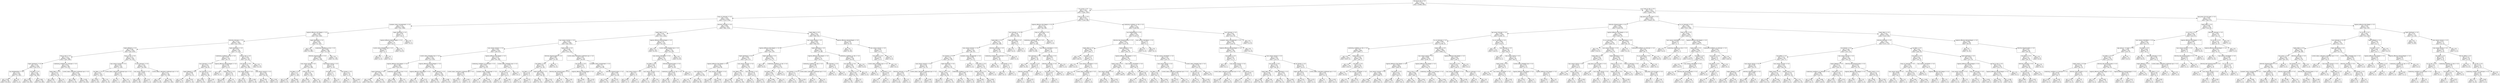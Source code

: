 digraph Tree {
node [shape=box, fontname="helvetica"] ;
edge [fontname="helvetica"] ;
0 [label="old_person_No <= 0.5\ngini = 0.357\nsamples = 25389\nvalue = [19486, 5903]"] ;
1 [label="icu_yn_No <= 0.5\ngini = 0.444\nsamples = 7767\nvalue = [2582, 5185]"] ;
0 -> 1 [labeldistance=2.5, labelangle=45, headlabel="True"] ;
2 [label="hosp_yn_Unknown <= 0.5\ngini = 0.325\nsamples = 6029\nvalue = [1233, 4796]"] ;
1 -> 2 ;
3 [label="symptom_status_Asymptomatic <= 0.5\ngini = 0.175\nsamples = 3638\nvalue = [352, 3286]"] ;
2 -> 3 ;
4 [label="regional_affluence_Rich Region <= 0.5\ngini = 0.168\nsamples = 3617\nvalue = [334, 3283]"] ;
3 -> 4 ;
5 [label="ethnicity_Unknown <= 0.5\ngini = 0.213\nsamples = 2663\nvalue = [322, 2341]"] ;
4 -> 5 ;
6 [label="region_Midwest <= 0.5\ngini = 0.189\nsamples = 2324\nvalue = [245, 2079]"] ;
5 -> 6 ;
7 [label="hosp_yn_No <= 0.5\ngini = 0.212\nsamples = 1690\nvalue = [204, 1486]"] ;
6 -> 7 ;
8 [label="region_Northeast <= 0.5\ngini = 0.179\nsamples = 1300\nvalue = [129, 1171]"] ;
7 -> 8 ;
9 [label="race_Multiple/Other <= 0.5\ngini = 0.147\nsamples = 892\nvalue = [71, 821]"] ;
8 -> 9 ;
10 [label="gini = 0.145\nsamples = 891\nvalue = [70, 821]"] ;
9 -> 10 ;
11 [label="gini = 0.0\nsamples = 1\nvalue = [1, 0]"] ;
9 -> 11 ;
12 [label="sex_Male <= 0.5\ngini = 0.244\nsamples = 408\nvalue = [58, 350]"] ;
8 -> 12 ;
13 [label="gini = 0.306\nsamples = 180\nvalue = [34, 146]"] ;
12 -> 13 ;
14 [label="gini = 0.188\nsamples = 228\nvalue = [24, 204]"] ;
12 -> 14 ;
15 [label="underlying_conditions_yn_Unknown <= 0.5\ngini = 0.311\nsamples = 390\nvalue = [75, 315]"] ;
7 -> 15 ;
16 [label="region_West <= 0.5\ngini = 0.473\nsamples = 52\nvalue = [32, 20]"] ;
15 -> 16 ;
17 [label="gini = 0.435\nsamples = 47\nvalue = [32, 15]"] ;
16 -> 17 ;
18 [label="gini = 0.0\nsamples = 5\nvalue = [0, 5]"] ;
16 -> 18 ;
19 [label="current_status_Laboratory-confirmed case <= 0.5\ngini = 0.222\nsamples = 338\nvalue = [43, 295]"] ;
15 -> 19 ;
20 [label="gini = 0.389\nsamples = 53\nvalue = [14, 39]"] ;
19 -> 20 ;
21 [label="gini = 0.183\nsamples = 285\nvalue = [29, 256]"] ;
19 -> 21 ;
22 [label="hosp_yn_Yes <= 0.5\ngini = 0.121\nsamples = 634\nvalue = [41, 593]"] ;
6 -> 22 ;
23 [label="case_season_Summer <= 0.5\ngini = 0.024\nsamples = 167\nvalue = [2, 165]"] ;
22 -> 23 ;
24 [label="sex_Male <= 0.5\ngini = 0.013\nsamples = 155\nvalue = [1, 154]"] ;
23 -> 24 ;
25 [label="gini = 0.023\nsamples = 85\nvalue = [1, 84]"] ;
24 -> 25 ;
26 [label="gini = 0.0\nsamples = 70\nvalue = [0, 70]"] ;
24 -> 26 ;
27 [label="current_status_Laboratory-confirmed case <= 0.5\ngini = 0.153\nsamples = 12\nvalue = [1, 11]"] ;
23 -> 27 ;
28 [label="gini = 0.5\nsamples = 2\nvalue = [1, 1]"] ;
27 -> 28 ;
29 [label="gini = 0.0\nsamples = 10\nvalue = [0, 10]"] ;
27 -> 29 ;
30 [label="icu_yn_Unknown <= 0.5\ngini = 0.153\nsamples = 467\nvalue = [39, 428]"] ;
22 -> 30 ;
31 [label="case_season_Summer <= 0.5\ngini = 0.053\nsamples = 74\nvalue = [2, 72]"] ;
30 -> 31 ;
32 [label="gini = 0.029\nsamples = 69\nvalue = [1, 68]"] ;
31 -> 32 ;
33 [label="gini = 0.32\nsamples = 5\nvalue = [1, 4]"] ;
31 -> 33 ;
34 [label="current_status_Laboratory-confirmed case <= 0.5\ngini = 0.171\nsamples = 393\nvalue = [37, 356]"] ;
30 -> 34 ;
35 [label="gini = 0.0\nsamples = 26\nvalue = [0, 26]"] ;
34 -> 35 ;
36 [label="gini = 0.181\nsamples = 367\nvalue = [37, 330]"] ;
34 -> 36 ;
37 [label="region_Northeast <= 0.5\ngini = 0.351\nsamples = 339\nvalue = [77, 262]"] ;
5 -> 37 ;
38 [label="underlying_conditions_yn_Yes <= 0.5\ngini = 0.475\nsamples = 116\nvalue = [45, 71]"] ;
37 -> 38 ;
39 [label="race_Unknown <= 0.5\ngini = 0.421\nsamples = 93\nvalue = [28, 65]"] ;
38 -> 39 ;
40 [label="region_Midwest <= 0.5\ngini = 0.498\nsamples = 32\nvalue = [15, 17]"] ;
39 -> 40 ;
41 [label="gini = 0.32\nsamples = 10\nvalue = [8, 2]"] ;
40 -> 41 ;
42 [label="gini = 0.434\nsamples = 22\nvalue = [7, 15]"] ;
40 -> 42 ;
43 [label="sex_Unknown <= 0.5\ngini = 0.335\nsamples = 61\nvalue = [13, 48]"] ;
39 -> 43 ;
44 [label="gini = 0.302\nsamples = 54\nvalue = [10, 44]"] ;
43 -> 44 ;
45 [label="gini = 0.49\nsamples = 7\nvalue = [3, 4]"] ;
43 -> 45 ;
46 [label="regional_affluence_Normal Region <= 0.5\ngini = 0.386\nsamples = 23\nvalue = [17, 6]"] ;
38 -> 46 ;
47 [label="gini = 0.0\nsamples = 3\nvalue = [0, 3]"] ;
46 -> 47 ;
48 [label="region_South <= 0.5\ngini = 0.255\nsamples = 20\nvalue = [17, 3]"] ;
46 -> 48 ;
49 [label="gini = 0.469\nsamples = 8\nvalue = [5, 3]"] ;
48 -> 49 ;
50 [label="gini = 0.0\nsamples = 12\nvalue = [12, 0]"] ;
48 -> 50 ;
51 [label="hosp_yn_No <= 0.5\ngini = 0.246\nsamples = 223\nvalue = [32, 191]"] ;
37 -> 51 ;
52 [label="sex_Female <= 0.5\ngini = 0.28\nsamples = 190\nvalue = [32, 158]"] ;
51 -> 52 ;
53 [label="case_season_Spring <= 0.5\ngini = 0.201\nsamples = 106\nvalue = [12, 94]"] ;
52 -> 53 ;
54 [label="gini = 0.172\nsamples = 84\nvalue = [8, 76]"] ;
53 -> 54 ;
55 [label="gini = 0.298\nsamples = 22\nvalue = [4, 18]"] ;
53 -> 55 ;
56 [label="case_season_Autumn <= 0.5\ngini = 0.363\nsamples = 84\nvalue = [20, 64]"] ;
52 -> 56 ;
57 [label="gini = 0.339\nsamples = 74\nvalue = [16, 58]"] ;
56 -> 57 ;
58 [label="gini = 0.48\nsamples = 10\nvalue = [4, 6]"] ;
56 -> 58 ;
59 [label="gini = 0.0\nsamples = 33\nvalue = [0, 33]"] ;
51 -> 59 ;
60 [label="region_Northeast <= 0.5\ngini = 0.025\nsamples = 954\nvalue = [12, 942]"] ;
4 -> 60 ;
61 [label="gini = 0.0\nsamples = 506\nvalue = [0, 506]"] ;
60 -> 61 ;
62 [label="underlying_conditions_yn_Yes <= 0.5\ngini = 0.052\nsamples = 448\nvalue = [12, 436]"] ;
60 -> 62 ;
63 [label="ethnicity_Hispanic/Latino <= 0.5\ngini = 0.085\nsamples = 270\nvalue = [12, 258]"] ;
62 -> 63 ;
64 [label="case_season_Spring <= 0.5\ngini = 0.075\nsamples = 258\nvalue = [10, 248]"] ;
63 -> 64 ;
65 [label="sex_Male <= 0.5\ngini = 0.117\nsamples = 112\nvalue = [7, 105]"] ;
64 -> 65 ;
66 [label="gini = 0.174\nsamples = 52\nvalue = [5, 47]"] ;
65 -> 66 ;
67 [label="gini = 0.064\nsamples = 60\nvalue = [2, 58]"] ;
65 -> 67 ;
68 [label="hosp_yn_No <= 0.5\ngini = 0.04\nsamples = 146\nvalue = [3, 143]"] ;
64 -> 68 ;
69 [label="gini = 0.053\nsamples = 110\nvalue = [3, 107]"] ;
68 -> 69 ;
70 [label="gini = 0.0\nsamples = 36\nvalue = [0, 36]"] ;
68 -> 70 ;
71 [label="case_season_Spring <= 0.5\ngini = 0.278\nsamples = 12\nvalue = [2, 10]"] ;
63 -> 71 ;
72 [label="sex_Male <= 0.5\ngini = 0.5\nsamples = 2\nvalue = [1, 1]"] ;
71 -> 72 ;
73 [label="gini = 0.0\nsamples = 1\nvalue = [0, 1]"] ;
72 -> 73 ;
74 [label="gini = 0.0\nsamples = 1\nvalue = [1, 0]"] ;
72 -> 74 ;
75 [label="sex_Female <= 0.5\ngini = 0.18\nsamples = 10\nvalue = [1, 9]"] ;
71 -> 75 ;
76 [label="gini = 0.0\nsamples = 7\nvalue = [0, 7]"] ;
75 -> 76 ;
77 [label="gini = 0.444\nsamples = 3\nvalue = [1, 2]"] ;
75 -> 77 ;
78 [label="gini = 0.0\nsamples = 178\nvalue = [0, 178]"] ;
62 -> 78 ;
79 [label="region_Northeast <= 0.5\ngini = 0.245\nsamples = 21\nvalue = [18, 3]"] ;
3 -> 79 ;
80 [label="regional_affluence_Normal Region <= 0.5\ngini = 0.1\nsamples = 19\nvalue = [18, 1]"] ;
79 -> 80 ;
81 [label="current_status_Probable Case <= 0.5\ngini = 0.444\nsamples = 3\nvalue = [2, 1]"] ;
80 -> 81 ;
82 [label="gini = 0.0\nsamples = 2\nvalue = [2, 0]"] ;
81 -> 82 ;
83 [label="gini = 0.0\nsamples = 1\nvalue = [0, 1]"] ;
81 -> 83 ;
84 [label="gini = 0.0\nsamples = 16\nvalue = [16, 0]"] ;
80 -> 84 ;
85 [label="gini = 0.0\nsamples = 2\nvalue = [0, 2]"] ;
79 -> 85 ;
86 [label="ethnicity_Unknown <= 0.5\ngini = 0.465\nsamples = 2391\nvalue = [881, 1510]"] ;
2 -> 86 ;
87 [label="region_West <= 0.5\ngini = 0.397\nsamples = 1728\nvalue = [472, 1256]"] ;
86 -> 87 ;
88 [label="case_season_Summer <= 0.5\ngini = 0.422\nsamples = 1509\nvalue = [456, 1053]"] ;
87 -> 88 ;
89 [label="case_season_Autumn <= 0.5\ngini = 0.395\nsamples = 1254\nvalue = [340, 914]"] ;
88 -> 89 ;
90 [label="current_status_Probable Case <= 0.5\ngini = 0.379\nsamples = 1091\nvalue = [277, 814]"] ;
89 -> 90 ;
91 [label="regional_affluence_Rich Region <= 0.5\ngini = 0.398\nsamples = 857\nvalue = [235, 622]"] ;
90 -> 91 ;
92 [label="region_Northeast <= 0.5\ngini = 0.382\nsamples = 724\nvalue = [186, 538]"] ;
91 -> 92 ;
93 [label="gini = 0.407\nsamples = 591\nvalue = [168, 423]"] ;
92 -> 93 ;
94 [label="gini = 0.234\nsamples = 133\nvalue = [18, 115]"] ;
92 -> 94 ;
95 [label="underlying_conditions_yn_Yes <= 0.5\ngini = 0.465\nsamples = 133\nvalue = [49, 84]"] ;
91 -> 95 ;
96 [label="gini = 0.488\nsamples = 116\nvalue = [49, 67]"] ;
95 -> 96 ;
97 [label="gini = 0.0\nsamples = 17\nvalue = [0, 17]"] ;
95 -> 97 ;
98 [label="regional_affluence_Normal Region <= 0.5\ngini = 0.295\nsamples = 234\nvalue = [42, 192]"] ;
90 -> 98 ;
99 [label="regional_affluence_Poor Region <= 0.5\ngini = 0.081\nsamples = 94\nvalue = [4, 90]"] ;
98 -> 99 ;
100 [label="gini = 0.0\nsamples = 52\nvalue = [0, 52]"] ;
99 -> 100 ;
101 [label="gini = 0.172\nsamples = 42\nvalue = [4, 38]"] ;
99 -> 101 ;
102 [label="region_Midwest <= 0.5\ngini = 0.396\nsamples = 140\nvalue = [38, 102]"] ;
98 -> 102 ;
103 [label="gini = 0.483\nsamples = 59\nvalue = [24, 35]"] ;
102 -> 103 ;
104 [label="gini = 0.286\nsamples = 81\nvalue = [14, 67]"] ;
102 -> 104 ;
105 [label="regional_affluence_Rich Region <= 0.5\ngini = 0.474\nsamples = 163\nvalue = [63, 100]"] ;
89 -> 105 ;
106 [label="underlying_conditions_yn_Unknown <= 0.5\ngini = 0.457\nsamples = 150\nvalue = [53, 97]"] ;
105 -> 106 ;
107 [label="current_status_Laboratory-confirmed case <= 0.5\ngini = 0.498\nsamples = 15\nvalue = [8, 7]"] ;
106 -> 107 ;
108 [label="gini = 0.375\nsamples = 4\nvalue = [1, 3]"] ;
107 -> 108 ;
109 [label="gini = 0.463\nsamples = 11\nvalue = [7, 4]"] ;
107 -> 109 ;
110 [label="symptom_status_Symptomatic <= 0.5\ngini = 0.444\nsamples = 135\nvalue = [45, 90]"] ;
106 -> 110 ;
111 [label="gini = 0.0\nsamples = 1\nvalue = [1, 0]"] ;
110 -> 111 ;
112 [label="gini = 0.441\nsamples = 134\nvalue = [44, 90]"] ;
110 -> 112 ;
113 [label="current_status_Probable Case <= 0.5\ngini = 0.355\nsamples = 13\nvalue = [10, 3]"] ;
105 -> 113 ;
114 [label="sex_Female <= 0.5\ngini = 0.278\nsamples = 12\nvalue = [10, 2]"] ;
113 -> 114 ;
115 [label="gini = 0.0\nsamples = 3\nvalue = [3, 0]"] ;
114 -> 115 ;
116 [label="gini = 0.346\nsamples = 9\nvalue = [7, 2]"] ;
114 -> 116 ;
117 [label="gini = 0.0\nsamples = 1\nvalue = [0, 1]"] ;
113 -> 117 ;
118 [label="region_South <= 0.5\ngini = 0.496\nsamples = 255\nvalue = [116, 139]"] ;
88 -> 118 ;
119 [label="ethnicity_Hispanic/Latino <= 0.5\ngini = 0.484\nsamples = 122\nvalue = [72, 50]"] ;
118 -> 119 ;
120 [label="race_White <= 0.5\ngini = 0.456\nsamples = 111\nvalue = [72, 39]"] ;
119 -> 120 ;
121 [label="sex_Male <= 0.5\ngini = 0.219\nsamples = 8\nvalue = [7, 1]"] ;
120 -> 121 ;
122 [label="gini = 0.0\nsamples = 4\nvalue = [4, 0]"] ;
121 -> 122 ;
123 [label="gini = 0.375\nsamples = 4\nvalue = [3, 1]"] ;
121 -> 123 ;
124 [label="region_Northeast <= 0.5\ngini = 0.466\nsamples = 103\nvalue = [65, 38]"] ;
120 -> 124 ;
125 [label="gini = 0.481\nsamples = 62\nvalue = [37, 25]"] ;
124 -> 125 ;
126 [label="gini = 0.433\nsamples = 41\nvalue = [28, 13]"] ;
124 -> 126 ;
127 [label="gini = 0.0\nsamples = 11\nvalue = [0, 11]"] ;
119 -> 127 ;
128 [label="current_status_Laboratory-confirmed case <= 0.5\ngini = 0.443\nsamples = 133\nvalue = [44, 89]"] ;
118 -> 128 ;
129 [label="sex_Female <= 0.5\ngini = 0.415\nsamples = 17\nvalue = [12, 5]"] ;
128 -> 129 ;
130 [label="ethnicity_Non-Hispanic/Latino <= 0.5\ngini = 0.469\nsamples = 8\nvalue = [5, 3]"] ;
129 -> 130 ;
131 [label="gini = 0.0\nsamples = 1\nvalue = [1, 0]"] ;
130 -> 131 ;
132 [label="gini = 0.49\nsamples = 7\nvalue = [4, 3]"] ;
130 -> 132 ;
133 [label="regional_affluence_Normal Region <= 0.5\ngini = 0.346\nsamples = 9\nvalue = [7, 2]"] ;
129 -> 133 ;
134 [label="gini = 0.444\nsamples = 3\nvalue = [2, 1]"] ;
133 -> 134 ;
135 [label="gini = 0.278\nsamples = 6\nvalue = [5, 1]"] ;
133 -> 135 ;
136 [label="symptom_status_Symptomatic <= 0.5\ngini = 0.4\nsamples = 116\nvalue = [32, 84]"] ;
128 -> 136 ;
137 [label="gini = 0.0\nsamples = 1\nvalue = [1, 0]"] ;
136 -> 137 ;
138 [label="ethnicity_Hispanic/Latino <= 0.5\ngini = 0.394\nsamples = 115\nvalue = [31, 84]"] ;
136 -> 138 ;
139 [label="gini = 0.413\nsamples = 103\nvalue = [30, 73]"] ;
138 -> 139 ;
140 [label="gini = 0.153\nsamples = 12\nvalue = [1, 11]"] ;
138 -> 140 ;
141 [label="regional_affluence_Normal Region <= 0.5\ngini = 0.135\nsamples = 219\nvalue = [16, 203]"] ;
87 -> 141 ;
142 [label="gini = 0.0\nsamples = 99\nvalue = [0, 99]"] ;
141 -> 142 ;
143 [label="current_status_Probable Case <= 0.5\ngini = 0.231\nsamples = 120\nvalue = [16, 104]"] ;
141 -> 143 ;
144 [label="case_season_Cold Winter <= 0.5\ngini = 0.29\nsamples = 91\nvalue = [16, 75]"] ;
143 -> 144 ;
145 [label="sex_Male <= 0.5\ngini = 0.408\nsamples = 35\nvalue = [10, 25]"] ;
144 -> 145 ;
146 [label="case_season_Spring <= 0.5\ngini = 0.5\nsamples = 14\nvalue = [7, 7]"] ;
145 -> 146 ;
147 [label="gini = 0.463\nsamples = 11\nvalue = [4, 7]"] ;
146 -> 147 ;
148 [label="gini = 0.0\nsamples = 3\nvalue = [3, 0]"] ;
146 -> 148 ;
149 [label="case_season_Summer <= 0.5\ngini = 0.245\nsamples = 21\nvalue = [3, 18]"] ;
145 -> 149 ;
150 [label="gini = 0.0\nsamples = 11\nvalue = [0, 11]"] ;
149 -> 150 ;
151 [label="gini = 0.42\nsamples = 10\nvalue = [3, 7]"] ;
149 -> 151 ;
152 [label="ethnicity_Hispanic/Latino <= 0.5\ngini = 0.191\nsamples = 56\nvalue = [6, 50]"] ;
144 -> 152 ;
153 [label="underlying_conditions_yn_Yes <= 0.5\ngini = 0.215\nsamples = 49\nvalue = [6, 43]"] ;
152 -> 153 ;
154 [label="gini = 0.236\nsamples = 44\nvalue = [6, 38]"] ;
153 -> 154 ;
155 [label="gini = 0.0\nsamples = 5\nvalue = [0, 5]"] ;
153 -> 155 ;
156 [label="gini = 0.0\nsamples = 7\nvalue = [0, 7]"] ;
152 -> 156 ;
157 [label="gini = 0.0\nsamples = 29\nvalue = [0, 29]"] ;
143 -> 157 ;
158 [label="region_West <= 0.5\ngini = 0.473\nsamples = 663\nvalue = [409, 254]"] ;
86 -> 158 ;
159 [label="case_season_Spring <= 0.5\ngini = 0.459\nsamples = 622\nvalue = [400, 222]"] ;
158 -> 159 ;
160 [label="regional_affluence_Rich Region <= 0.5\ngini = 0.413\nsamples = 459\nvalue = [325, 134]"] ;
159 -> 160 ;
161 [label="region_Northeast <= 0.5\ngini = 0.469\nsamples = 311\nvalue = [194, 117]"] ;
160 -> 161 ;
162 [label="regional_affluence_Poor Region <= 0.5\ngini = 0.346\nsamples = 180\nvalue = [140, 40]"] ;
161 -> 162 ;
163 [label="race_Unknown <= 0.5\ngini = 0.3\nsamples = 163\nvalue = [133, 30]"] ;
162 -> 163 ;
164 [label="gini = 0.0\nsamples = 43\nvalue = [43, 0]"] ;
163 -> 164 ;
165 [label="gini = 0.375\nsamples = 120\nvalue = [90, 30]"] ;
163 -> 165 ;
166 [label="case_season_Cold Winter <= 0.5\ngini = 0.484\nsamples = 17\nvalue = [7, 10]"] ;
162 -> 166 ;
167 [label="gini = 0.469\nsamples = 8\nvalue = [5, 3]"] ;
166 -> 167 ;
168 [label="gini = 0.346\nsamples = 9\nvalue = [2, 7]"] ;
166 -> 168 ;
169 [label="case_season_Summer <= 0.5\ngini = 0.485\nsamples = 131\nvalue = [54, 77]"] ;
161 -> 169 ;
170 [label="race_White <= 0.5\ngini = 0.434\nsamples = 107\nvalue = [34, 73]"] ;
169 -> 170 ;
171 [label="gini = 0.499\nsamples = 46\nvalue = [22, 24]"] ;
170 -> 171 ;
172 [label="gini = 0.316\nsamples = 61\nvalue = [12, 49]"] ;
170 -> 172 ;
173 [label="race_Unknown <= 0.5\ngini = 0.278\nsamples = 24\nvalue = [20, 4]"] ;
169 -> 173 ;
174 [label="gini = 0.0\nsamples = 8\nvalue = [8, 0]"] ;
173 -> 174 ;
175 [label="gini = 0.375\nsamples = 16\nvalue = [12, 4]"] ;
173 -> 175 ;
176 [label="region_Northeast <= 0.5\ngini = 0.203\nsamples = 148\nvalue = [131, 17]"] ;
160 -> 176 ;
177 [label="gini = 0.0\nsamples = 6\nvalue = [0, 6]"] ;
176 -> 177 ;
178 [label="underlying_conditions_yn_Yes <= 0.5\ngini = 0.143\nsamples = 142\nvalue = [131, 11]"] ;
176 -> 178 ;
179 [label="race_Black <= 0.5\ngini = 0.096\nsamples = 138\nvalue = [131, 7]"] ;
178 -> 179 ;
180 [label="gini = 0.084\nsamples = 136\nvalue = [130, 6]"] ;
179 -> 180 ;
181 [label="gini = 0.5\nsamples = 2\nvalue = [1, 1]"] ;
179 -> 181 ;
182 [label="gini = 0.0\nsamples = 4\nvalue = [0, 4]"] ;
178 -> 182 ;
183 [label="region_Northeast <= 0.5\ngini = 0.497\nsamples = 163\nvalue = [75, 88]"] ;
159 -> 183 ;
184 [label="regional_affluence_Poor Region <= 0.5\ngini = 0.33\nsamples = 24\nvalue = [19, 5]"] ;
183 -> 184 ;
185 [label="underlying_conditions_yn_Yes <= 0.5\ngini = 0.188\nsamples = 19\nvalue = [17, 2]"] ;
184 -> 185 ;
186 [label="sex_Female <= 0.5\ngini = 0.111\nsamples = 17\nvalue = [16, 1]"] ;
185 -> 186 ;
187 [label="gini = 0.0\nsamples = 10\nvalue = [10, 0]"] ;
186 -> 187 ;
188 [label="gini = 0.245\nsamples = 7\nvalue = [6, 1]"] ;
186 -> 188 ;
189 [label="current_status_Laboratory-confirmed case <= 0.5\ngini = 0.5\nsamples = 2\nvalue = [1, 1]"] ;
185 -> 189 ;
190 [label="gini = 0.0\nsamples = 1\nvalue = [1, 0]"] ;
189 -> 190 ;
191 [label="gini = 0.0\nsamples = 1\nvalue = [0, 1]"] ;
189 -> 191 ;
192 [label="sex_Unknown <= 0.5\ngini = 0.48\nsamples = 5\nvalue = [2, 3]"] ;
184 -> 192 ;
193 [label="gini = 0.0\nsamples = 3\nvalue = [0, 3]"] ;
192 -> 193 ;
194 [label="gini = 0.0\nsamples = 2\nvalue = [2, 0]"] ;
192 -> 194 ;
195 [label="underlying_conditions_yn_Yes <= 0.5\ngini = 0.481\nsamples = 139\nvalue = [56, 83]"] ;
183 -> 195 ;
196 [label="sex_Unknown <= 0.5\ngini = 0.489\nsamples = 131\nvalue = [56, 75]"] ;
195 -> 196 ;
197 [label="race_Asian <= 0.5\ngini = 0.487\nsamples = 129\nvalue = [54, 75]"] ;
196 -> 197 ;
198 [label="gini = 0.485\nsamples = 128\nvalue = [53, 75]"] ;
197 -> 198 ;
199 [label="gini = 0.0\nsamples = 1\nvalue = [1, 0]"] ;
197 -> 199 ;
200 [label="gini = 0.0\nsamples = 2\nvalue = [2, 0]"] ;
196 -> 200 ;
201 [label="gini = 0.0\nsamples = 8\nvalue = [0, 8]"] ;
195 -> 201 ;
202 [label="regional_affluence_Normal Region <= 0.5\ngini = 0.343\nsamples = 41\nvalue = [9, 32]"] ;
158 -> 202 ;
203 [label="gini = 0.0\nsamples = 28\nvalue = [0, 28]"] ;
202 -> 203 ;
204 [label="case_season_Autumn <= 0.5\ngini = 0.426\nsamples = 13\nvalue = [9, 4]"] ;
202 -> 204 ;
205 [label="race_White <= 0.5\ngini = 0.494\nsamples = 9\nvalue = [5, 4]"] ;
204 -> 205 ;
206 [label="current_status_Probable Case <= 0.5\ngini = 0.408\nsamples = 7\nvalue = [5, 2]"] ;
205 -> 206 ;
207 [label="gini = 0.0\nsamples = 4\nvalue = [4, 0]"] ;
206 -> 207 ;
208 [label="sex_Female <= 0.5\ngini = 0.444\nsamples = 3\nvalue = [1, 2]"] ;
206 -> 208 ;
209 [label="gini = 0.0\nsamples = 1\nvalue = [0, 1]"] ;
208 -> 209 ;
210 [label="gini = 0.5\nsamples = 2\nvalue = [1, 1]"] ;
208 -> 210 ;
211 [label="gini = 0.0\nsamples = 2\nvalue = [0, 2]"] ;
205 -> 211 ;
212 [label="gini = 0.0\nsamples = 4\nvalue = [4, 0]"] ;
204 -> 212 ;
213 [label="hosp_yn_No <= 0.5\ngini = 0.347\nsamples = 1738\nvalue = [1349, 389]"] ;
1 -> 213 ;
214 [label="regional_affluence_Rich Region <= 0.5\ngini = 0.272\nsamples = 369\nvalue = [60, 309]"] ;
213 -> 214 ;
215 [label="race_Unknown <= 0.5\ngini = 0.359\nsamples = 239\nvalue = [56, 183]"] ;
214 -> 215 ;
216 [label="region_West <= 0.5\ngini = 0.34\nsamples = 230\nvalue = [50, 180]"] ;
215 -> 216 ;
217 [label="case_season_Summer <= 0.5\ngini = 0.371\nsamples = 195\nvalue = [48, 147]"] ;
216 -> 217 ;
218 [label="sex_Female <= 0.5\ngini = 0.34\nsamples = 166\nvalue = [36, 130]"] ;
217 -> 218 ;
219 [label="case_season_Autumn <= 0.5\ngini = 0.278\nsamples = 90\nvalue = [15, 75]"] ;
218 -> 219 ;
220 [label="ethnicity_Unknown <= 0.5\ngini = 0.226\nsamples = 77\nvalue = [10, 67]"] ;
219 -> 220 ;
221 [label="gini = 0.211\nsamples = 75\nvalue = [9, 66]"] ;
220 -> 221 ;
222 [label="gini = 0.5\nsamples = 2\nvalue = [1, 1]"] ;
220 -> 222 ;
223 [label="current_status_Laboratory-confirmed case <= 0.5\ngini = 0.473\nsamples = 13\nvalue = [5, 8]"] ;
219 -> 223 ;
224 [label="gini = 0.0\nsamples = 1\nvalue = [1, 0]"] ;
223 -> 224 ;
225 [label="gini = 0.444\nsamples = 12\nvalue = [4, 8]"] ;
223 -> 225 ;
226 [label="region_Northeast <= 0.5\ngini = 0.4\nsamples = 76\nvalue = [21, 55]"] ;
218 -> 226 ;
227 [label="hosp_yn_Yes <= 0.5\ngini = 0.452\nsamples = 58\nvalue = [20, 38]"] ;
226 -> 227 ;
228 [label="gini = 0.375\nsamples = 4\nvalue = [3, 1]"] ;
227 -> 228 ;
229 [label="gini = 0.431\nsamples = 54\nvalue = [17, 37]"] ;
227 -> 229 ;
230 [label="underlying_conditions_yn_Yes <= 0.5\ngini = 0.105\nsamples = 18\nvalue = [1, 17]"] ;
226 -> 230 ;
231 [label="gini = 0.0\nsamples = 8\nvalue = [0, 8]"] ;
230 -> 231 ;
232 [label="gini = 0.18\nsamples = 10\nvalue = [1, 9]"] ;
230 -> 232 ;
233 [label="symptom_status_Symptomatic <= 0.5\ngini = 0.485\nsamples = 29\nvalue = [12, 17]"] ;
217 -> 233 ;
234 [label="gini = 0.0\nsamples = 1\nvalue = [1, 0]"] ;
233 -> 234 ;
235 [label="race_Asian <= 0.5\ngini = 0.477\nsamples = 28\nvalue = [11, 17]"] ;
233 -> 235 ;
236 [label="region_South <= 0.5\ngini = 0.466\nsamples = 27\nvalue = [10, 17]"] ;
235 -> 236 ;
237 [label="gini = 0.346\nsamples = 9\nvalue = [2, 7]"] ;
236 -> 237 ;
238 [label="gini = 0.494\nsamples = 18\nvalue = [8, 10]"] ;
236 -> 238 ;
239 [label="gini = 0.0\nsamples = 1\nvalue = [1, 0]"] ;
235 -> 239 ;
240 [label="ethnicity_Unknown <= 0.5\ngini = 0.108\nsamples = 35\nvalue = [2, 33]"] ;
216 -> 240 ;
241 [label="underlying_conditions_yn_Unknown <= 0.5\ngini = 0.057\nsamples = 34\nvalue = [1, 33]"] ;
240 -> 241 ;
242 [label="gini = 0.0\nsamples = 29\nvalue = [0, 29]"] ;
241 -> 242 ;
243 [label="sex_Female <= 0.5\ngini = 0.32\nsamples = 5\nvalue = [1, 4]"] ;
241 -> 243 ;
244 [label="gini = 0.0\nsamples = 3\nvalue = [0, 3]"] ;
243 -> 244 ;
245 [label="gini = 0.5\nsamples = 2\nvalue = [1, 1]"] ;
243 -> 245 ;
246 [label="gini = 0.0\nsamples = 1\nvalue = [1, 0]"] ;
240 -> 246 ;
247 [label="region_Northeast <= 0.5\ngini = 0.444\nsamples = 9\nvalue = [6, 3]"] ;
215 -> 247 ;
248 [label="gini = 0.0\nsamples = 6\nvalue = [6, 0]"] ;
247 -> 248 ;
249 [label="gini = 0.0\nsamples = 3\nvalue = [0, 3]"] ;
247 -> 249 ;
250 [label="hosp_yn_Unknown <= 0.5\ngini = 0.06\nsamples = 130\nvalue = [4, 126]"] ;
214 -> 250 ;
251 [label="underlying_conditions_yn_Yes <= 0.5\ngini = 0.045\nsamples = 129\nvalue = [3, 126]"] ;
250 -> 251 ;
252 [label="gini = 0.0\nsamples = 98\nvalue = [0, 98]"] ;
251 -> 252 ;
253 [label="case_season_Cold Winter <= 0.5\ngini = 0.175\nsamples = 31\nvalue = [3, 28]"] ;
251 -> 253 ;
254 [label="race_Unknown <= 0.5\ngini = 0.074\nsamples = 26\nvalue = [1, 25]"] ;
253 -> 254 ;
255 [label="gini = 0.0\nsamples = 20\nvalue = [0, 20]"] ;
254 -> 255 ;
256 [label="sex_Male <= 0.5\ngini = 0.278\nsamples = 6\nvalue = [1, 5]"] ;
254 -> 256 ;
257 [label="ethnicity_Unknown <= 0.5\ngini = 0.32\nsamples = 5\nvalue = [1, 4]"] ;
256 -> 257 ;
258 [label="gini = 0.0\nsamples = 1\nvalue = [0, 1]"] ;
257 -> 258 ;
259 [label="gini = 0.375\nsamples = 4\nvalue = [1, 3]"] ;
257 -> 259 ;
260 [label="gini = 0.0\nsamples = 1\nvalue = [0, 1]"] ;
256 -> 260 ;
261 [label="region_Northeast <= 0.5\ngini = 0.48\nsamples = 5\nvalue = [2, 3]"] ;
253 -> 261 ;
262 [label="ethnicity_Unknown <= 0.5\ngini = 0.375\nsamples = 4\nvalue = [1, 3]"] ;
261 -> 262 ;
263 [label="sex_Male <= 0.5\ngini = 0.444\nsamples = 3\nvalue = [1, 2]"] ;
262 -> 263 ;
264 [label="gini = 0.0\nsamples = 1\nvalue = [0, 1]"] ;
263 -> 264 ;
265 [label="gini = 0.5\nsamples = 2\nvalue = [1, 1]"] ;
263 -> 265 ;
266 [label="gini = 0.0\nsamples = 1\nvalue = [0, 1]"] ;
262 -> 266 ;
267 [label="gini = 0.0\nsamples = 1\nvalue = [1, 0]"] ;
261 -> 267 ;
268 [label="gini = 0.0\nsamples = 1\nvalue = [1, 0]"] ;
250 -> 268 ;
269 [label="underlying_conditions_yn_Yes <= 0.5\ngini = 0.11\nsamples = 1369\nvalue = [1289, 80]"] ;
213 -> 269 ;
270 [label="race_Multiple/Other <= 0.5\ngini = 0.042\nsamples = 1163\nvalue = [1138, 25]"] ;
269 -> 270 ;
271 [label="ethnicity_Non-Hispanic/Latino <= 0.5\ngini = 0.041\nsamples = 1159\nvalue = [1135, 24]"] ;
270 -> 271 ;
272 [label="region_West <= 0.5\ngini = 0.005\nsamples = 370\nvalue = [369, 1]"] ;
271 -> 272 ;
273 [label="gini = 0.0\nsamples = 345\nvalue = [345, 0]"] ;
272 -> 273 ;
274 [label="sex_Male <= 0.5\ngini = 0.077\nsamples = 25\nvalue = [24, 1]"] ;
272 -> 274 ;
275 [label="gini = 0.0\nsamples = 13\nvalue = [13, 0]"] ;
274 -> 275 ;
276 [label="case_season_Cold Winter <= 0.5\ngini = 0.153\nsamples = 12\nvalue = [11, 1]"] ;
274 -> 276 ;
277 [label="gini = 0.0\nsamples = 5\nvalue = [5, 0]"] ;
276 -> 277 ;
278 [label="current_status_Probable Case <= 0.5\ngini = 0.245\nsamples = 7\nvalue = [6, 1]"] ;
276 -> 278 ;
279 [label="gini = 0.32\nsamples = 5\nvalue = [4, 1]"] ;
278 -> 279 ;
280 [label="gini = 0.0\nsamples = 2\nvalue = [2, 0]"] ;
278 -> 280 ;
281 [label="region_Midwest <= 0.5\ngini = 0.057\nsamples = 789\nvalue = [766, 23]"] ;
271 -> 281 ;
282 [label="regional_affluence_Poor Region <= 0.5\ngini = 0.038\nsamples = 563\nvalue = [552, 11]"] ;
281 -> 282 ;
283 [label="region_South <= 0.5\ngini = 0.028\nsamples = 495\nvalue = [488, 7]"] ;
282 -> 283 ;
284 [label="case_season_Spring <= 0.5\ngini = 0.045\nsamples = 306\nvalue = [299, 7]"] ;
283 -> 284 ;
285 [label="gini = 0.031\nsamples = 253\nvalue = [249, 4]"] ;
284 -> 285 ;
286 [label="gini = 0.107\nsamples = 53\nvalue = [50, 3]"] ;
284 -> 286 ;
287 [label="gini = 0.0\nsamples = 189\nvalue = [189, 0]"] ;
283 -> 287 ;
288 [label="case_season_Cold Winter <= 0.5\ngini = 0.111\nsamples = 68\nvalue = [64, 4]"] ;
282 -> 288 ;
289 [label="gini = 0.0\nsamples = 32\nvalue = [32, 0]"] ;
288 -> 289 ;
290 [label="race_White <= 0.5\ngini = 0.198\nsamples = 36\nvalue = [32, 4]"] ;
288 -> 290 ;
291 [label="gini = 0.0\nsamples = 1\nvalue = [0, 1]"] ;
290 -> 291 ;
292 [label="gini = 0.157\nsamples = 35\nvalue = [32, 3]"] ;
290 -> 292 ;
293 [label="case_season_Cold Winter <= 0.5\ngini = 0.101\nsamples = 226\nvalue = [214, 12]"] ;
281 -> 293 ;
294 [label="case_season_Spring <= 0.5\ngini = 0.055\nsamples = 106\nvalue = [103, 3]"] ;
293 -> 294 ;
295 [label="sex_Male <= 0.5\ngini = 0.024\nsamples = 83\nvalue = [82, 1]"] ;
294 -> 295 ;
296 [label="gini = 0.0\nsamples = 47\nvalue = [47, 0]"] ;
295 -> 296 ;
297 [label="gini = 0.054\nsamples = 36\nvalue = [35, 1]"] ;
295 -> 297 ;
298 [label="current_status_Laboratory-confirmed case <= 0.5\ngini = 0.159\nsamples = 23\nvalue = [21, 2]"] ;
294 -> 298 ;
299 [label="gini = 0.375\nsamples = 4\nvalue = [3, 1]"] ;
298 -> 299 ;
300 [label="gini = 0.1\nsamples = 19\nvalue = [18, 1]"] ;
298 -> 300 ;
301 [label="current_status_Probable Case <= 0.5\ngini = 0.139\nsamples = 120\nvalue = [111, 9]"] ;
293 -> 301 ;
302 [label="sex_Female <= 0.5\ngini = 0.178\nsamples = 91\nvalue = [82, 9]"] ;
301 -> 302 ;
303 [label="gini = 0.12\nsamples = 47\nvalue = [44, 3]"] ;
302 -> 303 ;
304 [label="gini = 0.236\nsamples = 44\nvalue = [38, 6]"] ;
302 -> 304 ;
305 [label="gini = 0.0\nsamples = 29\nvalue = [29, 0]"] ;
301 -> 305 ;
306 [label="case_season_Cold Winter <= 0.5\ngini = 0.375\nsamples = 4\nvalue = [3, 1]"] ;
270 -> 306 ;
307 [label="gini = 0.0\nsamples = 3\nvalue = [3, 0]"] ;
306 -> 307 ;
308 [label="gini = 0.0\nsamples = 1\nvalue = [0, 1]"] ;
306 -> 308 ;
309 [label="race_Unknown <= 0.5\ngini = 0.391\nsamples = 206\nvalue = [151, 55]"] ;
269 -> 309 ;
310 [label="symptom_status_Asymptomatic <= 0.5\ngini = 0.408\nsamples = 193\nvalue = [138, 55]"] ;
309 -> 310 ;
311 [label="regional_affluence_Normal Region <= 0.5\ngini = 0.422\nsamples = 182\nvalue = [127, 55]"] ;
310 -> 311 ;
312 [label="race_White <= 0.5\ngini = 0.255\nsamples = 20\nvalue = [17, 3]"] ;
311 -> 312 ;
313 [label="gini = 0.0\nsamples = 1\nvalue = [0, 1]"] ;
312 -> 313 ;
314 [label="case_season_Autumn <= 0.5\ngini = 0.188\nsamples = 19\nvalue = [17, 2]"] ;
312 -> 314 ;
315 [label="current_status_Laboratory-confirmed case <= 0.5\ngini = 0.117\nsamples = 16\nvalue = [15, 1]"] ;
314 -> 315 ;
316 [label="gini = 0.278\nsamples = 6\nvalue = [5, 1]"] ;
315 -> 316 ;
317 [label="gini = 0.0\nsamples = 10\nvalue = [10, 0]"] ;
315 -> 317 ;
318 [label="sex_Female <= 0.5\ngini = 0.444\nsamples = 3\nvalue = [2, 1]"] ;
314 -> 318 ;
319 [label="gini = 0.0\nsamples = 2\nvalue = [2, 0]"] ;
318 -> 319 ;
320 [label="gini = 0.0\nsamples = 1\nvalue = [0, 1]"] ;
318 -> 320 ;
321 [label="case_season_Autumn <= 0.5\ngini = 0.436\nsamples = 162\nvalue = [110, 52]"] ;
311 -> 321 ;
322 [label="sex_Female <= 0.5\ngini = 0.456\nsamples = 131\nvalue = [85, 46]"] ;
321 -> 322 ;
323 [label="region_West <= 0.5\ngini = 0.485\nsamples = 58\nvalue = [34, 24]"] ;
322 -> 323 ;
324 [label="gini = 0.469\nsamples = 48\nvalue = [30, 18]"] ;
323 -> 324 ;
325 [label="gini = 0.48\nsamples = 10\nvalue = [4, 6]"] ;
323 -> 325 ;
326 [label="region_Northeast <= 0.5\ngini = 0.421\nsamples = 73\nvalue = [51, 22]"] ;
322 -> 326 ;
327 [label="gini = 0.37\nsamples = 53\nvalue = [40, 13]"] ;
326 -> 327 ;
328 [label="gini = 0.495\nsamples = 20\nvalue = [11, 9]"] ;
326 -> 328 ;
329 [label="sex_Female <= 0.5\ngini = 0.312\nsamples = 31\nvalue = [25, 6]"] ;
321 -> 329 ;
330 [label="region_Northeast <= 0.5\ngini = 0.219\nsamples = 16\nvalue = [14, 2]"] ;
329 -> 330 ;
331 [label="gini = 0.153\nsamples = 12\nvalue = [11, 1]"] ;
330 -> 331 ;
332 [label="gini = 0.375\nsamples = 4\nvalue = [3, 1]"] ;
330 -> 332 ;
333 [label="current_status_Laboratory-confirmed case <= 0.5\ngini = 0.391\nsamples = 15\nvalue = [11, 4]"] ;
329 -> 333 ;
334 [label="gini = 0.5\nsamples = 2\nvalue = [1, 1]"] ;
333 -> 334 ;
335 [label="gini = 0.355\nsamples = 13\nvalue = [10, 3]"] ;
333 -> 335 ;
336 [label="gini = 0.0\nsamples = 11\nvalue = [11, 0]"] ;
310 -> 336 ;
337 [label="gini = 0.0\nsamples = 13\nvalue = [13, 0]"] ;
309 -> 337 ;
338 [label="hosp_yn_Yes <= 0.5\ngini = 0.078\nsamples = 17622\nvalue = [16904, 718]"] ;
0 -> 338 [labeldistance=2.5, labelangle=-45, headlabel="False"] ;
339 [label="age_group_50 to 64 years <= 0.5\ngini = 0.029\nsamples = 16751\nvalue = [16504, 247]"] ;
338 -> 339 ;
340 [label="ethnicity_Hispanic/Latino <= 0.5\ngini = 0.009\nsamples = 13092\nvalue = [13033, 59]"] ;
339 -> 340 ;
341 [label="age_group_Unknown <= 0.5\ngini = 0.005\nsamples = 11997\nvalue = [11966, 31]"] ;
340 -> 341 ;
342 [label="icu_yn_Unknown <= 0.5\ngini = 0.004\nsamples = 11771\nvalue = [11748, 23]"] ;
341 -> 342 ;
343 [label="underlying_conditions_yn_Yes <= 0.5\ngini = 0.0\nsamples = 6843\nvalue = [6842, 1]"] ;
342 -> 343 ;
344 [label="gini = 0.0\nsamples = 6437\nvalue = [6437, 0]"] ;
343 -> 344 ;
345 [label="region_West <= 0.5\ngini = 0.005\nsamples = 406\nvalue = [405, 1]"] ;
343 -> 345 ;
346 [label="gini = 0.0\nsamples = 316\nvalue = [316, 0]"] ;
345 -> 346 ;
347 [label="sex_Male <= 0.5\ngini = 0.022\nsamples = 90\nvalue = [89, 1]"] ;
345 -> 347 ;
348 [label="gini = 0.0\nsamples = 53\nvalue = [53, 0]"] ;
347 -> 348 ;
349 [label="case_season_Cold Winter <= 0.5\ngini = 0.053\nsamples = 37\nvalue = [36, 1]"] ;
347 -> 349 ;
350 [label="gini = 0.0\nsamples = 23\nvalue = [23, 0]"] ;
349 -> 350 ;
351 [label="gini = 0.133\nsamples = 14\nvalue = [13, 1]"] ;
349 -> 351 ;
352 [label="region_West <= 0.5\ngini = 0.009\nsamples = 4928\nvalue = [4906, 22]"] ;
342 -> 352 ;
353 [label="case_season_Spring <= 0.5\ngini = 0.006\nsamples = 4763\nvalue = [4748, 15]"] ;
352 -> 353 ;
354 [label="regional_affluence_Poor Region <= 0.5\ngini = 0.004\nsamples = 4053\nvalue = [4045, 8]"] ;
353 -> 354 ;
355 [label="case_season_Summer <= 0.5\ngini = 0.002\nsamples = 3686\nvalue = [3682, 4]"] ;
354 -> 355 ;
356 [label="gini = 0.001\nsamples = 2871\nvalue = [2870, 1]"] ;
355 -> 356 ;
357 [label="gini = 0.007\nsamples = 815\nvalue = [812, 3]"] ;
355 -> 357 ;
358 [label="race_Black <= 0.5\ngini = 0.022\nsamples = 367\nvalue = [363, 4]"] ;
354 -> 358 ;
359 [label="gini = 0.006\nsamples = 324\nvalue = [323, 1]"] ;
358 -> 359 ;
360 [label="gini = 0.13\nsamples = 43\nvalue = [40, 3]"] ;
358 -> 360 ;
361 [label="regional_affluence_Rich Region <= 0.5\ngini = 0.02\nsamples = 710\nvalue = [703, 7]"] ;
353 -> 361 ;
362 [label="hosp_yn_No <= 0.5\ngini = 0.004\nsamples = 484\nvalue = [483, 1]"] ;
361 -> 362 ;
363 [label="gini = 0.0\nsamples = 405\nvalue = [405, 0]"] ;
362 -> 363 ;
364 [label="gini = 0.025\nsamples = 79\nvalue = [78, 1]"] ;
362 -> 364 ;
365 [label="underlying_conditions_yn_Unknown <= 0.5\ngini = 0.052\nsamples = 226\nvalue = [220, 6]"] ;
361 -> 365 ;
366 [label="gini = 0.0\nsamples = 1\nvalue = [0, 1]"] ;
365 -> 366 ;
367 [label="gini = 0.043\nsamples = 225\nvalue = [220, 5]"] ;
365 -> 367 ;
368 [label="regional_affluence_Rich Region <= 0.5\ngini = 0.081\nsamples = 165\nvalue = [158, 7]"] ;
352 -> 368 ;
369 [label="race_Asian <= 0.5\ngini = 0.059\nsamples = 163\nvalue = [158, 5]"] ;
368 -> 369 ;
370 [label="case_season_Cold Winter <= 0.5\ngini = 0.048\nsamples = 161\nvalue = [157, 4]"] ;
369 -> 370 ;
371 [label="gini = 0.0\nsamples = 88\nvalue = [88, 0]"] ;
370 -> 371 ;
372 [label="gini = 0.104\nsamples = 73\nvalue = [69, 4]"] ;
370 -> 372 ;
373 [label="hosp_yn_Unknown <= 0.5\ngini = 0.5\nsamples = 2\nvalue = [1, 1]"] ;
369 -> 373 ;
374 [label="gini = 0.0\nsamples = 1\nvalue = [0, 1]"] ;
373 -> 374 ;
375 [label="gini = 0.0\nsamples = 1\nvalue = [1, 0]"] ;
373 -> 375 ;
376 [label="gini = 0.0\nsamples = 2\nvalue = [0, 2]"] ;
368 -> 376 ;
377 [label="icu_yn_Unknown <= 0.5\ngini = 0.068\nsamples = 226\nvalue = [218, 8]"] ;
341 -> 377 ;
378 [label="gini = 0.0\nsamples = 138\nvalue = [138, 0]"] ;
377 -> 378 ;
379 [label="race_Unknown <= 0.5\ngini = 0.165\nsamples = 88\nvalue = [80, 8]"] ;
377 -> 379 ;
380 [label="gini = 0.0\nsamples = 2\nvalue = [0, 2]"] ;
379 -> 380 ;
381 [label="case_season_Spring <= 0.5\ngini = 0.13\nsamples = 86\nvalue = [80, 6]"] ;
379 -> 381 ;
382 [label="region_South <= 0.5\ngini = 0.031\nsamples = 64\nvalue = [63, 1]"] ;
381 -> 382 ;
383 [label="gini = 0.0\nsamples = 40\nvalue = [40, 0]"] ;
382 -> 383 ;
384 [label="case_season_Cold Winter <= 0.5\ngini = 0.08\nsamples = 24\nvalue = [23, 1]"] ;
382 -> 384 ;
385 [label="gini = 0.0\nsamples = 13\nvalue = [13, 0]"] ;
384 -> 385 ;
386 [label="gini = 0.165\nsamples = 11\nvalue = [10, 1]"] ;
384 -> 386 ;
387 [label="current_status_Probable Case <= 0.5\ngini = 0.351\nsamples = 22\nvalue = [17, 5]"] ;
381 -> 387 ;
388 [label="regional_affluence_Poor Region <= 0.5\ngini = 0.208\nsamples = 17\nvalue = [15, 2]"] ;
387 -> 388 ;
389 [label="gini = 0.124\nsamples = 15\nvalue = [14, 1]"] ;
388 -> 389 ;
390 [label="gini = 0.5\nsamples = 2\nvalue = [1, 1]"] ;
388 -> 390 ;
391 [label="regional_affluence_Rich Region <= 0.5\ngini = 0.48\nsamples = 5\nvalue = [2, 3]"] ;
387 -> 391 ;
392 [label="gini = 0.375\nsamples = 4\nvalue = [1, 3]"] ;
391 -> 392 ;
393 [label="gini = 0.0\nsamples = 1\nvalue = [1, 0]"] ;
391 -> 393 ;
394 [label="regional_affluence_Rich Region <= 0.5\ngini = 0.05\nsamples = 1095\nvalue = [1067, 28]"] ;
340 -> 394 ;
395 [label="icu_yn_Unknown <= 0.5\ngini = 0.027\nsamples = 1016\nvalue = [1002, 14]"] ;
394 -> 395 ;
396 [label="gini = 0.0\nsamples = 759\nvalue = [759, 0]"] ;
395 -> 396 ;
397 [label="case_season_Summer <= 0.5\ngini = 0.103\nsamples = 257\nvalue = [243, 14]"] ;
395 -> 397 ;
398 [label="region_West <= 0.5\ngini = 0.039\nsamples = 199\nvalue = [195, 4]"] ;
397 -> 398 ;
399 [label="case_season_Spring <= 0.5\ngini = 0.012\nsamples = 171\nvalue = [170, 1]"] ;
398 -> 399 ;
400 [label="gini = 0.0\nsamples = 139\nvalue = [139, 0]"] ;
399 -> 400 ;
401 [label="hosp_yn_No <= 0.5\ngini = 0.061\nsamples = 32\nvalue = [31, 1]"] ;
399 -> 401 ;
402 [label="gini = 0.0\nsamples = 23\nvalue = [23, 0]"] ;
401 -> 402 ;
403 [label="gini = 0.198\nsamples = 9\nvalue = [8, 1]"] ;
401 -> 403 ;
404 [label="age_group_18 to 49 years <= 0.5\ngini = 0.191\nsamples = 28\nvalue = [25, 3]"] ;
398 -> 404 ;
405 [label="gini = 0.0\nsamples = 8\nvalue = [8, 0]"] ;
404 -> 405 ;
406 [label="case_season_Spring <= 0.5\ngini = 0.255\nsamples = 20\nvalue = [17, 3]"] ;
404 -> 406 ;
407 [label="gini = 0.32\nsamples = 15\nvalue = [12, 3]"] ;
406 -> 407 ;
408 [label="gini = 0.0\nsamples = 5\nvalue = [5, 0]"] ;
406 -> 408 ;
409 [label="region_Northeast <= 0.5\ngini = 0.285\nsamples = 58\nvalue = [48, 10]"] ;
397 -> 409 ;
410 [label="hosp_yn_No <= 0.5\ngini = 0.117\nsamples = 32\nvalue = [30, 2]"] ;
409 -> 410 ;
411 [label="region_South <= 0.5\ngini = 0.198\nsamples = 18\nvalue = [16, 2]"] ;
410 -> 411 ;
412 [label="gini = 0.0\nsamples = 9\nvalue = [9, 0]"] ;
411 -> 412 ;
413 [label="gini = 0.346\nsamples = 9\nvalue = [7, 2]"] ;
411 -> 413 ;
414 [label="gini = 0.0\nsamples = 14\nvalue = [14, 0]"] ;
410 -> 414 ;
415 [label="hosp_yn_Unknown <= 0.5\ngini = 0.426\nsamples = 26\nvalue = [18, 8]"] ;
409 -> 415 ;
416 [label="gini = 0.0\nsamples = 4\nvalue = [0, 4]"] ;
415 -> 416 ;
417 [label="age_group_18 to 49 years <= 0.5\ngini = 0.298\nsamples = 22\nvalue = [18, 4]"] ;
415 -> 417 ;
418 [label="gini = 0.0\nsamples = 5\nvalue = [5, 0]"] ;
417 -> 418 ;
419 [label="gini = 0.36\nsamples = 17\nvalue = [13, 4]"] ;
417 -> 419 ;
420 [label="region_Northeast <= 0.5\ngini = 0.292\nsamples = 79\nvalue = [65, 14]"] ;
394 -> 420 ;
421 [label="gini = 0.0\nsamples = 13\nvalue = [0, 13]"] ;
420 -> 421 ;
422 [label="underlying_conditions_yn_Unknown <= 0.5\ngini = 0.03\nsamples = 66\nvalue = [65, 1]"] ;
420 -> 422 ;
423 [label="icu_yn_Unknown <= 0.5\ngini = 0.444\nsamples = 3\nvalue = [2, 1]"] ;
422 -> 423 ;
424 [label="gini = 0.0\nsamples = 2\nvalue = [2, 0]"] ;
423 -> 424 ;
425 [label="gini = 0.0\nsamples = 1\nvalue = [0, 1]"] ;
423 -> 425 ;
426 [label="gini = 0.0\nsamples = 63\nvalue = [63, 0]"] ;
422 -> 426 ;
427 [label="icu_yn_Unknown <= 0.5\ngini = 0.097\nsamples = 3659\nvalue = [3471, 188]"] ;
339 -> 427 ;
428 [label="hosp_yn_No <= 0.5\ngini = 0.004\nsamples = 2056\nvalue = [2052, 4]"] ;
427 -> 428 ;
429 [label="case_season_Cold Winter <= 0.5\ngini = 0.219\nsamples = 8\nvalue = [7, 1]"] ;
428 -> 429 ;
430 [label="gini = 0.0\nsamples = 6\nvalue = [6, 0]"] ;
429 -> 430 ;
431 [label="underlying_conditions_yn_Yes <= 0.5\ngini = 0.5\nsamples = 2\nvalue = [1, 1]"] ;
429 -> 431 ;
432 [label="gini = 0.0\nsamples = 1\nvalue = [1, 0]"] ;
431 -> 432 ;
433 [label="gini = 0.0\nsamples = 1\nvalue = [0, 1]"] ;
431 -> 433 ;
434 [label="regional_affluence_Rich Region <= 0.5\ngini = 0.003\nsamples = 2048\nvalue = [2045, 3]"] ;
428 -> 434 ;
435 [label="region_West <= 0.5\ngini = 0.001\nsamples = 1934\nvalue = [1933, 1]"] ;
434 -> 435 ;
436 [label="gini = 0.0\nsamples = 1720\nvalue = [1720, 0]"] ;
435 -> 436 ;
437 [label="sex_Male <= 0.5\ngini = 0.009\nsamples = 214\nvalue = [213, 1]"] ;
435 -> 437 ;
438 [label="gini = 0.0\nsamples = 123\nvalue = [123, 0]"] ;
437 -> 438 ;
439 [label="case_season_Cold Winter <= 0.5\ngini = 0.022\nsamples = 91\nvalue = [90, 1]"] ;
437 -> 439 ;
440 [label="gini = 0.0\nsamples = 53\nvalue = [53, 0]"] ;
439 -> 440 ;
441 [label="ethnicity_Non-Hispanic/Latino <= 0.5\ngini = 0.051\nsamples = 38\nvalue = [37, 1]"] ;
439 -> 441 ;
442 [label="gini = 0.0\nsamples = 14\nvalue = [14, 0]"] ;
441 -> 442 ;
443 [label="gini = 0.08\nsamples = 24\nvalue = [23, 1]"] ;
441 -> 443 ;
444 [label="underlying_conditions_yn_Unknown <= 0.5\ngini = 0.034\nsamples = 114\nvalue = [112, 2]"] ;
434 -> 444 ;
445 [label="race_Asian <= 0.5\ngini = 0.375\nsamples = 8\nvalue = [6, 2]"] ;
444 -> 445 ;
446 [label="race_Black <= 0.5\ngini = 0.245\nsamples = 7\nvalue = [6, 1]"] ;
445 -> 446 ;
447 [label="gini = 0.0\nsamples = 5\nvalue = [5, 0]"] ;
446 -> 447 ;
448 [label="sex_Male <= 0.5\ngini = 0.5\nsamples = 2\nvalue = [1, 1]"] ;
446 -> 448 ;
449 [label="gini = 0.0\nsamples = 1\nvalue = [0, 1]"] ;
448 -> 449 ;
450 [label="gini = 0.0\nsamples = 1\nvalue = [1, 0]"] ;
448 -> 450 ;
451 [label="gini = 0.0\nsamples = 1\nvalue = [0, 1]"] ;
445 -> 451 ;
452 [label="gini = 0.0\nsamples = 106\nvalue = [106, 0]"] ;
444 -> 452 ;
453 [label="region_West <= 0.5\ngini = 0.203\nsamples = 1603\nvalue = [1419, 184]"] ;
427 -> 453 ;
454 [label="ethnicity_Unknown <= 0.5\ngini = 0.16\nsamples = 1503\nvalue = [1371, 132]"] ;
453 -> 454 ;
455 [label="sex_Female <= 0.5\ngini = 0.228\nsamples = 855\nvalue = [743, 112]"] ;
454 -> 455 ;
456 [label="race_White <= 0.5\ngini = 0.313\nsamples = 397\nvalue = [320, 77]"] ;
455 -> 456 ;
457 [label="case_season_Spring <= 0.5\ngini = 0.442\nsamples = 82\nvalue = [55, 27]"] ;
456 -> 457 ;
458 [label="region_Midwest <= 0.5\ngini = 0.358\nsamples = 60\nvalue = [46, 14]"] ;
457 -> 458 ;
459 [label="gini = 0.287\nsamples = 46\nvalue = [38, 8]"] ;
458 -> 459 ;
460 [label="gini = 0.49\nsamples = 14\nvalue = [8, 6]"] ;
458 -> 460 ;
461 [label="ethnicity_Hispanic/Latino <= 0.5\ngini = 0.483\nsamples = 22\nvalue = [9, 13]"] ;
457 -> 461 ;
462 [label="gini = 0.499\nsamples = 19\nvalue = [9, 10]"] ;
461 -> 462 ;
463 [label="gini = 0.0\nsamples = 3\nvalue = [0, 3]"] ;
461 -> 463 ;
464 [label="case_season_Summer <= 0.5\ngini = 0.267\nsamples = 315\nvalue = [265, 50]"] ;
456 -> 464 ;
465 [label="region_South <= 0.5\ngini = 0.233\nsamples = 252\nvalue = [218, 34]"] ;
464 -> 465 ;
466 [label="gini = 0.334\nsamples = 146\nvalue = [115, 31]"] ;
465 -> 466 ;
467 [label="gini = 0.055\nsamples = 106\nvalue = [103, 3]"] ;
465 -> 467 ;
468 [label="region_South <= 0.5\ngini = 0.379\nsamples = 63\nvalue = [47, 16]"] ;
464 -> 468 ;
469 [label="gini = 0.108\nsamples = 35\nvalue = [33, 2]"] ;
468 -> 469 ;
470 [label="gini = 0.5\nsamples = 28\nvalue = [14, 14]"] ;
468 -> 470 ;
471 [label="case_season_Summer <= 0.5\ngini = 0.141\nsamples = 458\nvalue = [423, 35]"] ;
455 -> 471 ;
472 [label="region_Midwest <= 0.5\ngini = 0.111\nsamples = 372\nvalue = [350, 22]"] ;
471 -> 472 ;
473 [label="underlying_conditions_yn_Unknown <= 0.5\ngini = 0.086\nsamples = 245\nvalue = [234, 11]"] ;
472 -> 473 ;
474 [label="gini = 0.266\nsamples = 19\nvalue = [16, 3]"] ;
473 -> 474 ;
475 [label="gini = 0.068\nsamples = 226\nvalue = [218, 8]"] ;
473 -> 475 ;
476 [label="race_Black <= 0.5\ngini = 0.158\nsamples = 127\nvalue = [116, 11]"] ;
472 -> 476 ;
477 [label="gini = 0.129\nsamples = 115\nvalue = [107, 8]"] ;
476 -> 477 ;
478 [label="gini = 0.375\nsamples = 12\nvalue = [9, 3]"] ;
476 -> 478 ;
479 [label="ethnicity_Non-Hispanic/Latino <= 0.5\ngini = 0.257\nsamples = 86\nvalue = [73, 13]"] ;
471 -> 479 ;
480 [label="regional_affluence_Rich Region <= 0.5\ngini = 0.5\nsamples = 6\nvalue = [3, 3]"] ;
479 -> 480 ;
481 [label="gini = 0.48\nsamples = 5\nvalue = [2, 3]"] ;
480 -> 481 ;
482 [label="gini = 0.0\nsamples = 1\nvalue = [1, 0]"] ;
480 -> 482 ;
483 [label="region_South <= 0.5\ngini = 0.219\nsamples = 80\nvalue = [70, 10]"] ;
479 -> 483 ;
484 [label="gini = 0.049\nsamples = 40\nvalue = [39, 1]"] ;
483 -> 484 ;
485 [label="gini = 0.349\nsamples = 40\nvalue = [31, 9]"] ;
483 -> 485 ;
486 [label="sex_Male <= 0.5\ngini = 0.06\nsamples = 648\nvalue = [628, 20]"] ;
454 -> 486 ;
487 [label="race_Black <= 0.5\ngini = 0.022\nsamples = 361\nvalue = [357, 4]"] ;
486 -> 487 ;
488 [label="hosp_yn_Unknown <= 0.5\ngini = 0.017\nsamples = 342\nvalue = [339, 3]"] ;
487 -> 488 ;
489 [label="case_season_Spring <= 0.5\ngini = 0.091\nsamples = 21\nvalue = [20, 1]"] ;
488 -> 489 ;
490 [label="gini = 0.0\nsamples = 19\nvalue = [19, 0]"] ;
489 -> 490 ;
491 [label="gini = 0.5\nsamples = 2\nvalue = [1, 1]"] ;
489 -> 491 ;
492 [label="sex_Female <= 0.5\ngini = 0.012\nsamples = 321\nvalue = [319, 2]"] ;
488 -> 492 ;
493 [label="gini = 0.067\nsamples = 29\nvalue = [28, 1]"] ;
492 -> 493 ;
494 [label="gini = 0.007\nsamples = 292\nvalue = [291, 1]"] ;
492 -> 494 ;
495 [label="case_season_Cold Winter <= 0.5\ngini = 0.1\nsamples = 19\nvalue = [18, 1]"] ;
487 -> 495 ;
496 [label="gini = 0.0\nsamples = 9\nvalue = [9, 0]"] ;
495 -> 496 ;
497 [label="regional_affluence_Rich Region <= 0.5\ngini = 0.18\nsamples = 10\nvalue = [9, 1]"] ;
495 -> 497 ;
498 [label="gini = 0.32\nsamples = 5\nvalue = [4, 1]"] ;
497 -> 498 ;
499 [label="gini = 0.0\nsamples = 5\nvalue = [5, 0]"] ;
497 -> 499 ;
500 [label="region_Northeast <= 0.5\ngini = 0.105\nsamples = 287\nvalue = [271, 16]"] ;
486 -> 500 ;
501 [label="regional_affluence_Normal Region <= 0.5\ngini = 0.042\nsamples = 141\nvalue = [138, 3]"] ;
500 -> 501 ;
502 [label="case_season_Autumn <= 0.5\ngini = 0.124\nsamples = 15\nvalue = [14, 1]"] ;
501 -> 502 ;
503 [label="gini = 0.0\nsamples = 13\nvalue = [13, 0]"] ;
502 -> 503 ;
504 [label="gini = 0.5\nsamples = 2\nvalue = [1, 1]"] ;
502 -> 504 ;
505 [label="hosp_yn_Unknown <= 0.5\ngini = 0.031\nsamples = 126\nvalue = [124, 2]"] ;
501 -> 505 ;
506 [label="gini = 0.117\nsamples = 16\nvalue = [15, 1]"] ;
505 -> 506 ;
507 [label="gini = 0.018\nsamples = 110\nvalue = [109, 1]"] ;
505 -> 507 ;
508 [label="hosp_yn_No <= 0.5\ngini = 0.162\nsamples = 146\nvalue = [133, 13]"] ;
500 -> 508 ;
509 [label="regional_affluence_Normal Region <= 0.5\ngini = 0.152\nsamples = 145\nvalue = [133, 12]"] ;
508 -> 509 ;
510 [label="gini = 0.076\nsamples = 101\nvalue = [97, 4]"] ;
509 -> 510 ;
511 [label="gini = 0.298\nsamples = 44\nvalue = [36, 8]"] ;
509 -> 511 ;
512 [label="gini = 0.0\nsamples = 1\nvalue = [0, 1]"] ;
508 -> 512 ;
513 [label="regional_affluence_Normal Region <= 0.5\ngini = 0.499\nsamples = 100\nvalue = [48, 52]"] ;
453 -> 513 ;
514 [label="gini = 0.0\nsamples = 32\nvalue = [0, 32]"] ;
513 -> 514 ;
515 [label="ethnicity_Hispanic/Latino <= 0.5\ngini = 0.415\nsamples = 68\nvalue = [48, 20]"] ;
513 -> 515 ;
516 [label="race_Black <= 0.5\ngini = 0.32\nsamples = 60\nvalue = [48, 12]"] ;
515 -> 516 ;
517 [label="ethnicity_Unknown <= 0.5\ngini = 0.285\nsamples = 58\nvalue = [48, 10]"] ;
516 -> 517 ;
518 [label="sex_Female <= 0.5\ngini = 0.381\nsamples = 39\nvalue = [29, 10]"] ;
517 -> 518 ;
519 [label="gini = 0.498\nsamples = 17\nvalue = [9, 8]"] ;
518 -> 519 ;
520 [label="gini = 0.165\nsamples = 22\nvalue = [20, 2]"] ;
518 -> 520 ;
521 [label="gini = 0.0\nsamples = 19\nvalue = [19, 0]"] ;
517 -> 521 ;
522 [label="gini = 0.0\nsamples = 2\nvalue = [0, 2]"] ;
516 -> 522 ;
523 [label="gini = 0.0\nsamples = 8\nvalue = [0, 8]"] ;
515 -> 523 ;
524 [label="age_group_50 to 64 years <= 0.5\ngini = 0.497\nsamples = 871\nvalue = [400, 471]"] ;
338 -> 524 ;
525 [label="region_West <= 0.5\ngini = 0.388\nsamples = 319\nvalue = [235, 84]"] ;
524 -> 525 ;
526 [label="icu_yn_Yes <= 0.5\ngini = 0.291\nsamples = 266\nvalue = [219, 47]"] ;
525 -> 526 ;
527 [label="case_season_Cold Winter <= 0.5\ngini = 0.253\nsamples = 249\nvalue = [212, 37]"] ;
526 -> 527 ;
528 [label="age_group_0 - 17 years <= 0.5\ngini = 0.336\nsamples = 164\nvalue = [129, 35]"] ;
527 -> 528 ;
529 [label="sex_Male <= 0.5\ngini = 0.366\nsamples = 145\nvalue = [110, 35]"] ;
528 -> 529 ;
530 [label="region_South <= 0.5\ngini = 0.266\nsamples = 76\nvalue = [64, 12]"] ;
529 -> 530 ;
531 [label="underlying_conditions_yn_Unknown <= 0.5\ngini = 0.219\nsamples = 56\nvalue = [49, 7]"] ;
530 -> 531 ;
532 [label="gini = 0.355\nsamples = 13\nvalue = [10, 3]"] ;
531 -> 532 ;
533 [label="gini = 0.169\nsamples = 43\nvalue = [39, 4]"] ;
531 -> 533 ;
534 [label="ethnicity_Hispanic/Latino <= 0.5\ngini = 0.375\nsamples = 20\nvalue = [15, 5]"] ;
530 -> 534 ;
535 [label="gini = 0.332\nsamples = 19\nvalue = [15, 4]"] ;
534 -> 535 ;
536 [label="gini = 0.0\nsamples = 1\nvalue = [0, 1]"] ;
534 -> 536 ;
537 [label="ethnicity_Non-Hispanic/Latino <= 0.5\ngini = 0.444\nsamples = 69\nvalue = [46, 23]"] ;
529 -> 537 ;
538 [label="regional_affluence_Normal Region <= 0.5\ngini = 0.5\nsamples = 32\nvalue = [16, 16]"] ;
537 -> 538 ;
539 [label="gini = 0.0\nsamples = 3\nvalue = [0, 3]"] ;
538 -> 539 ;
540 [label="gini = 0.495\nsamples = 29\nvalue = [16, 13]"] ;
538 -> 540 ;
541 [label="regional_affluence_Normal Region <= 0.5\ngini = 0.307\nsamples = 37\nvalue = [30, 7]"] ;
537 -> 541 ;
542 [label="gini = 0.5\nsamples = 10\nvalue = [5, 5]"] ;
541 -> 542 ;
543 [label="gini = 0.137\nsamples = 27\nvalue = [25, 2]"] ;
541 -> 543 ;
544 [label="gini = 0.0\nsamples = 19\nvalue = [19, 0]"] ;
528 -> 544 ;
545 [label="sex_Male <= 0.5\ngini = 0.046\nsamples = 85\nvalue = [83, 2]"] ;
527 -> 545 ;
546 [label="gini = 0.0\nsamples = 50\nvalue = [50, 0]"] ;
545 -> 546 ;
547 [label="ethnicity_Unknown <= 0.5\ngini = 0.108\nsamples = 35\nvalue = [33, 2]"] ;
545 -> 547 ;
548 [label="region_Midwest <= 0.5\ngini = 0.067\nsamples = 29\nvalue = [28, 1]"] ;
547 -> 548 ;
549 [label="gini = 0.0\nsamples = 20\nvalue = [20, 0]"] ;
548 -> 549 ;
550 [label="race_Black <= 0.5\ngini = 0.198\nsamples = 9\nvalue = [8, 1]"] ;
548 -> 550 ;
551 [label="gini = 0.0\nsamples = 6\nvalue = [6, 0]"] ;
550 -> 551 ;
552 [label="gini = 0.444\nsamples = 3\nvalue = [2, 1]"] ;
550 -> 552 ;
553 [label="current_status_Laboratory-confirmed case <= 0.5\ngini = 0.278\nsamples = 6\nvalue = [5, 1]"] ;
547 -> 553 ;
554 [label="gini = 0.5\nsamples = 2\nvalue = [1, 1]"] ;
553 -> 554 ;
555 [label="gini = 0.0\nsamples = 4\nvalue = [4, 0]"] ;
553 -> 555 ;
556 [label="regional_affluence_Rich Region <= 0.5\ngini = 0.484\nsamples = 17\nvalue = [7, 10]"] ;
526 -> 556 ;
557 [label="case_season_Summer <= 0.5\ngini = 0.346\nsamples = 9\nvalue = [7, 2]"] ;
556 -> 557 ;
558 [label="ethnicity_Non-Hispanic/Latino <= 0.5\ngini = 0.219\nsamples = 8\nvalue = [7, 1]"] ;
557 -> 558 ;
559 [label="gini = 0.5\nsamples = 2\nvalue = [1, 1]"] ;
558 -> 559 ;
560 [label="gini = 0.0\nsamples = 6\nvalue = [6, 0]"] ;
558 -> 560 ;
561 [label="gini = 0.0\nsamples = 1\nvalue = [0, 1]"] ;
557 -> 561 ;
562 [label="gini = 0.0\nsamples = 8\nvalue = [0, 8]"] ;
556 -> 562 ;
563 [label="ethnicity_Unknown <= 0.5\ngini = 0.422\nsamples = 53\nvalue = [16, 37]"] ;
525 -> 563 ;
564 [label="icu_yn_No <= 0.5\ngini = 0.315\nsamples = 46\nvalue = [9, 37]"] ;
563 -> 564 ;
565 [label="regional_affluence_Normal Region <= 0.5\ngini = 0.24\nsamples = 43\nvalue = [6, 37]"] ;
564 -> 565 ;
566 [label="gini = 0.0\nsamples = 22\nvalue = [0, 22]"] ;
565 -> 566 ;
567 [label="case_season_Cold Winter <= 0.5\ngini = 0.408\nsamples = 21\nvalue = [6, 15]"] ;
565 -> 567 ;
568 [label="ethnicity_Non-Hispanic/Latino <= 0.5\ngini = 0.5\nsamples = 10\nvalue = [5, 5]"] ;
567 -> 568 ;
569 [label="gini = 0.0\nsamples = 2\nvalue = [0, 2]"] ;
568 -> 569 ;
570 [label="case_season_Autumn <= 0.5\ngini = 0.469\nsamples = 8\nvalue = [5, 3]"] ;
568 -> 570 ;
571 [label="gini = 0.32\nsamples = 5\nvalue = [4, 1]"] ;
570 -> 571 ;
572 [label="gini = 0.444\nsamples = 3\nvalue = [1, 2]"] ;
570 -> 572 ;
573 [label="icu_yn_Yes <= 0.5\ngini = 0.165\nsamples = 11\nvalue = [1, 10]"] ;
567 -> 573 ;
574 [label="gini = 0.0\nsamples = 9\nvalue = [0, 9]"] ;
573 -> 574 ;
575 [label="gini = 0.5\nsamples = 2\nvalue = [1, 1]"] ;
573 -> 575 ;
576 [label="gini = 0.0\nsamples = 3\nvalue = [3, 0]"] ;
564 -> 576 ;
577 [label="gini = 0.0\nsamples = 7\nvalue = [7, 0]"] ;
563 -> 577 ;
578 [label="regional_affluence_Rich Region <= 0.5\ngini = 0.419\nsamples = 552\nvalue = [165, 387]"] ;
524 -> 578 ;
579 [label="icu_yn_No <= 0.5\ngini = 0.481\nsamples = 381\nvalue = [153, 228]"] ;
578 -> 579 ;
580 [label="race_Unknown <= 0.5\ngini = 0.457\nsamples = 342\nvalue = [121, 221]"] ;
579 -> 580 ;
581 [label="region_West <= 0.5\ngini = 0.437\nsamples = 304\nvalue = [98, 206]"] ;
580 -> 581 ;
582 [label="race_Asian <= 0.5\ngini = 0.458\nsamples = 239\nvalue = [85, 154]"] ;
581 -> 582 ;
583 [label="ethnicity_Hispanic/Latino <= 0.5\ngini = 0.453\nsamples = 236\nvalue = [82, 154]"] ;
582 -> 583 ;
584 [label="symptom_status_Symptomatic <= 0.5\ngini = 0.469\nsamples = 194\nvalue = [73, 121]"] ;
583 -> 584 ;
585 [label="gini = 0.0\nsamples = 2\nvalue = [2, 0]"] ;
584 -> 585 ;
586 [label="gini = 0.466\nsamples = 192\nvalue = [71, 121]"] ;
584 -> 586 ;
587 [label="region_Midwest <= 0.5\ngini = 0.337\nsamples = 42\nvalue = [9, 33]"] ;
583 -> 587 ;
588 [label="gini = 0.382\nsamples = 35\nvalue = [9, 26]"] ;
587 -> 588 ;
589 [label="gini = 0.0\nsamples = 7\nvalue = [0, 7]"] ;
587 -> 589 ;
590 [label="gini = 0.0\nsamples = 3\nvalue = [3, 0]"] ;
582 -> 590 ;
591 [label="ethnicity_Unknown <= 0.5\ngini = 0.32\nsamples = 65\nvalue = [13, 52]"] ;
581 -> 591 ;
592 [label="sex_Female <= 0.5\ngini = 0.305\nsamples = 64\nvalue = [12, 52]"] ;
591 -> 592 ;
593 [label="ethnicity_Hispanic/Latino <= 0.5\ngini = 0.223\nsamples = 47\nvalue = [6, 41]"] ;
592 -> 593 ;
594 [label="gini = 0.298\nsamples = 33\nvalue = [6, 27]"] ;
593 -> 594 ;
595 [label="gini = 0.0\nsamples = 14\nvalue = [0, 14]"] ;
593 -> 595 ;
596 [label="ethnicity_Non-Hispanic/Latino <= 0.5\ngini = 0.457\nsamples = 17\nvalue = [6, 11]"] ;
592 -> 596 ;
597 [label="gini = 0.444\nsamples = 6\nvalue = [4, 2]"] ;
596 -> 597 ;
598 [label="gini = 0.298\nsamples = 11\nvalue = [2, 9]"] ;
596 -> 598 ;
599 [label="gini = 0.0\nsamples = 1\nvalue = [1, 0]"] ;
591 -> 599 ;
600 [label="region_Northeast <= 0.5\ngini = 0.478\nsamples = 38\nvalue = [23, 15]"] ;
580 -> 600 ;
601 [label="current_status_Laboratory-confirmed case <= 0.5\ngini = 0.219\nsamples = 16\nvalue = [14, 2]"] ;
600 -> 601 ;
602 [label="gini = 0.0\nsamples = 1\nvalue = [0, 1]"] ;
601 -> 602 ;
603 [label="case_season_Summer <= 0.5\ngini = 0.124\nsamples = 15\nvalue = [14, 1]"] ;
601 -> 603 ;
604 [label="gini = 0.0\nsamples = 11\nvalue = [11, 0]"] ;
603 -> 604 ;
605 [label="region_West <= 0.5\ngini = 0.375\nsamples = 4\nvalue = [3, 1]"] ;
603 -> 605 ;
606 [label="gini = 0.0\nsamples = 1\nvalue = [0, 1]"] ;
605 -> 606 ;
607 [label="gini = 0.0\nsamples = 3\nvalue = [3, 0]"] ;
605 -> 607 ;
608 [label="current_status_Probable Case <= 0.5\ngini = 0.483\nsamples = 22\nvalue = [9, 13]"] ;
600 -> 608 ;
609 [label="ethnicity_Unknown <= 0.5\ngini = 0.432\nsamples = 19\nvalue = [6, 13]"] ;
608 -> 609 ;
610 [label="gini = 0.0\nsamples = 1\nvalue = [1, 0]"] ;
609 -> 610 ;
611 [label="sex_Female <= 0.5\ngini = 0.401\nsamples = 18\nvalue = [5, 13]"] ;
609 -> 611 ;
612 [label="gini = 0.18\nsamples = 10\nvalue = [1, 9]"] ;
611 -> 612 ;
613 [label="gini = 0.5\nsamples = 8\nvalue = [4, 4]"] ;
611 -> 613 ;
614 [label="gini = 0.0\nsamples = 3\nvalue = [3, 0]"] ;
608 -> 614 ;
615 [label="region_Midwest <= 0.5\ngini = 0.295\nsamples = 39\nvalue = [32, 7]"] ;
579 -> 615 ;
616 [label="sex_Male <= 0.5\ngini = 0.484\nsamples = 17\nvalue = [10, 7]"] ;
615 -> 616 ;
617 [label="regional_affluence_Poor Region <= 0.5\ngini = 0.346\nsamples = 9\nvalue = [7, 2]"] ;
616 -> 617 ;
618 [label="gini = 0.0\nsamples = 6\nvalue = [6, 0]"] ;
617 -> 618 ;
619 [label="race_White <= 0.5\ngini = 0.444\nsamples = 3\nvalue = [1, 2]"] ;
617 -> 619 ;
620 [label="gini = 0.0\nsamples = 1\nvalue = [0, 1]"] ;
619 -> 620 ;
621 [label="gini = 0.5\nsamples = 2\nvalue = [1, 1]"] ;
619 -> 621 ;
622 [label="regional_affluence_Normal Region <= 0.5\ngini = 0.469\nsamples = 8\nvalue = [3, 5]"] ;
616 -> 622 ;
623 [label="underlying_conditions_yn_Yes <= 0.5\ngini = 0.375\nsamples = 4\nvalue = [3, 1]"] ;
622 -> 623 ;
624 [label="gini = 0.0\nsamples = 1\nvalue = [1, 0]"] ;
623 -> 624 ;
625 [label="gini = 0.444\nsamples = 3\nvalue = [2, 1]"] ;
623 -> 625 ;
626 [label="gini = 0.0\nsamples = 4\nvalue = [0, 4]"] ;
622 -> 626 ;
627 [label="gini = 0.0\nsamples = 22\nvalue = [22, 0]"] ;
615 -> 627 ;
628 [label="region_Northeast <= 0.5\ngini = 0.131\nsamples = 171\nvalue = [12, 159]"] ;
578 -> 628 ;
629 [label="gini = 0.0\nsamples = 98\nvalue = [0, 98]"] ;
628 -> 629 ;
630 [label="case_season_Autumn <= 0.5\ngini = 0.275\nsamples = 73\nvalue = [12, 61]"] ;
628 -> 630 ;
631 [label="case_season_Spring <= 0.5\ngini = 0.224\nsamples = 70\nvalue = [9, 61]"] ;
630 -> 631 ;
632 [label="sex_Male <= 0.5\ngini = 0.459\nsamples = 14\nvalue = [5, 9]"] ;
631 -> 632 ;
633 [label="icu_yn_Yes <= 0.5\ngini = 0.48\nsamples = 5\nvalue = [3, 2]"] ;
632 -> 633 ;
634 [label="underlying_conditions_yn_Unknown <= 0.5\ngini = 0.375\nsamples = 4\nvalue = [3, 1]"] ;
633 -> 634 ;
635 [label="gini = 0.0\nsamples = 2\nvalue = [2, 0]"] ;
634 -> 635 ;
636 [label="gini = 0.5\nsamples = 2\nvalue = [1, 1]"] ;
634 -> 636 ;
637 [label="gini = 0.0\nsamples = 1\nvalue = [0, 1]"] ;
633 -> 637 ;
638 [label="underlying_conditions_yn_Yes <= 0.5\ngini = 0.346\nsamples = 9\nvalue = [2, 7]"] ;
632 -> 638 ;
639 [label="race_White <= 0.5\ngini = 0.48\nsamples = 5\nvalue = [2, 3]"] ;
638 -> 639 ;
640 [label="gini = 0.0\nsamples = 1\nvalue = [1, 0]"] ;
639 -> 640 ;
641 [label="gini = 0.375\nsamples = 4\nvalue = [1, 3]"] ;
639 -> 641 ;
642 [label="gini = 0.0\nsamples = 4\nvalue = [0, 4]"] ;
638 -> 642 ;
643 [label="race_White <= 0.5\ngini = 0.133\nsamples = 56\nvalue = [4, 52]"] ;
631 -> 643 ;
644 [label="gini = 0.0\nsamples = 37\nvalue = [0, 37]"] ;
643 -> 644 ;
645 [label="icu_yn_No <= 0.5\ngini = 0.332\nsamples = 19\nvalue = [4, 15]"] ;
643 -> 645 ;
646 [label="underlying_conditions_yn_Unknown <= 0.5\ngini = 0.278\nsamples = 18\nvalue = [3, 15]"] ;
645 -> 646 ;
647 [label="gini = 0.0\nsamples = 10\nvalue = [0, 10]"] ;
646 -> 647 ;
648 [label="gini = 0.469\nsamples = 8\nvalue = [3, 5]"] ;
646 -> 648 ;
649 [label="gini = 0.0\nsamples = 1\nvalue = [1, 0]"] ;
645 -> 649 ;
650 [label="gini = 0.0\nsamples = 3\nvalue = [3, 0]"] ;
630 -> 650 ;
}